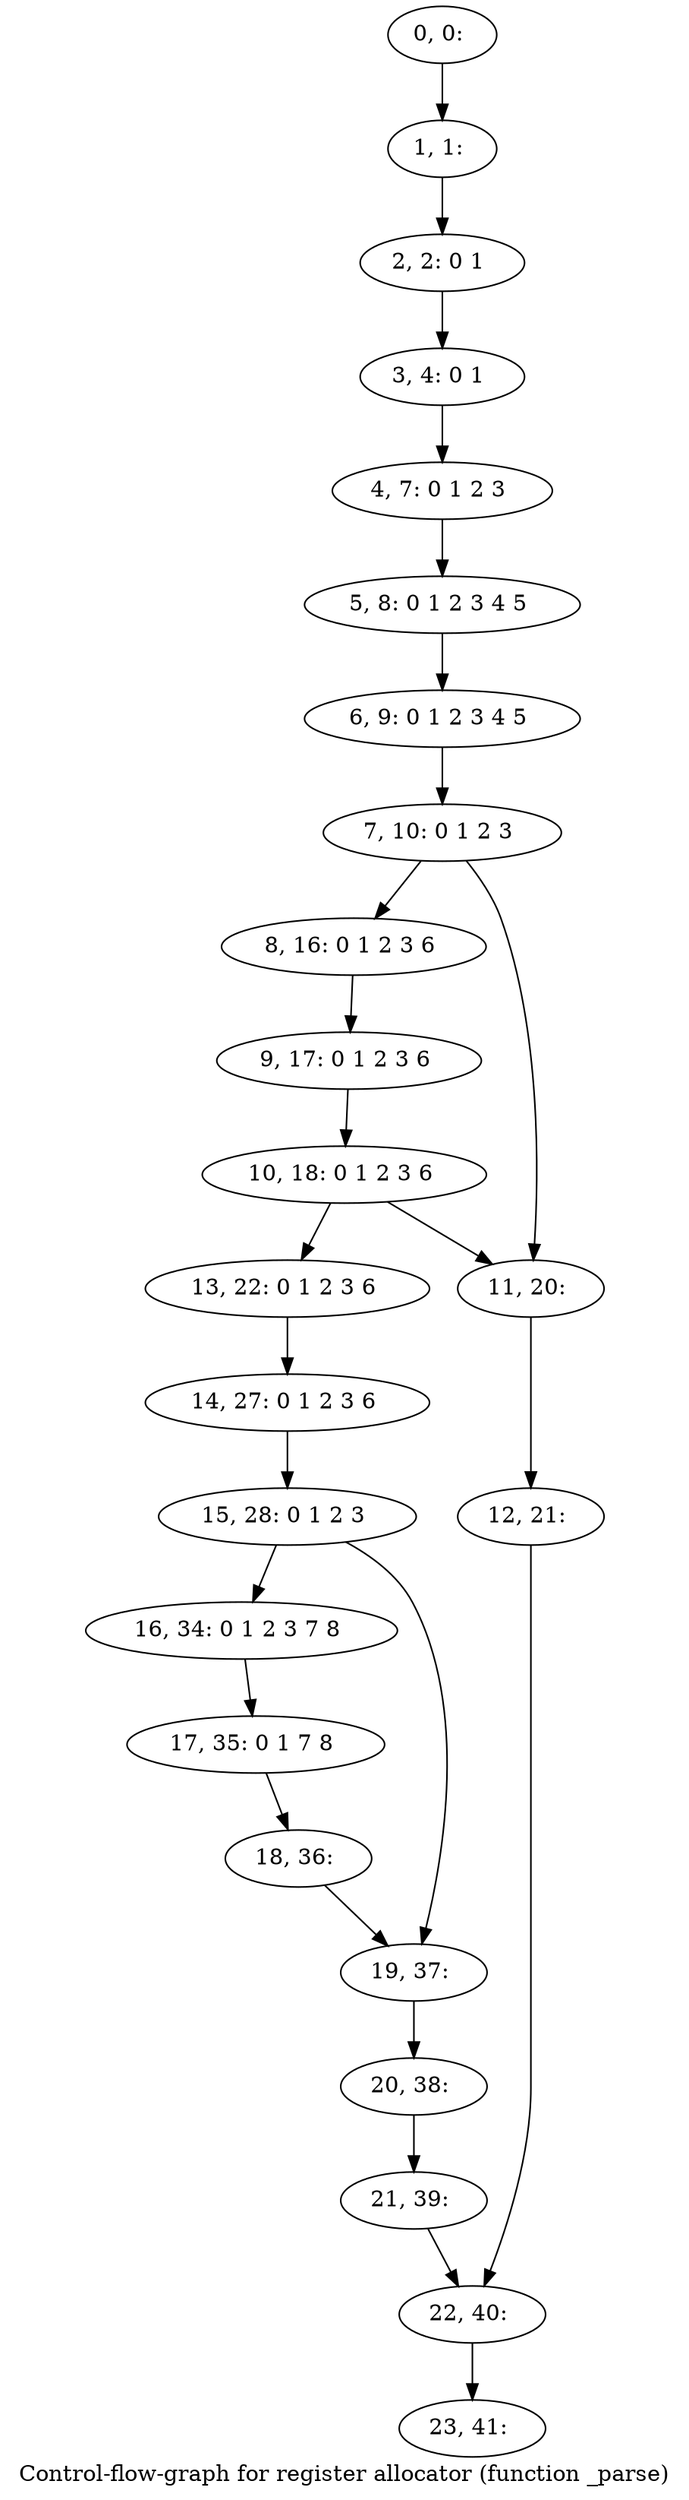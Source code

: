 digraph G {
graph [label="Control-flow-graph for register allocator (function _parse)"]
0[label="0, 0: "];
1[label="1, 1: "];
2[label="2, 2: 0 1 "];
3[label="3, 4: 0 1 "];
4[label="4, 7: 0 1 2 3 "];
5[label="5, 8: 0 1 2 3 4 5 "];
6[label="6, 9: 0 1 2 3 4 5 "];
7[label="7, 10: 0 1 2 3 "];
8[label="8, 16: 0 1 2 3 6 "];
9[label="9, 17: 0 1 2 3 6 "];
10[label="10, 18: 0 1 2 3 6 "];
11[label="11, 20: "];
12[label="12, 21: "];
13[label="13, 22: 0 1 2 3 6 "];
14[label="14, 27: 0 1 2 3 6 "];
15[label="15, 28: 0 1 2 3 "];
16[label="16, 34: 0 1 2 3 7 8 "];
17[label="17, 35: 0 1 7 8 "];
18[label="18, 36: "];
19[label="19, 37: "];
20[label="20, 38: "];
21[label="21, 39: "];
22[label="22, 40: "];
23[label="23, 41: "];
0->1 ;
1->2 ;
2->3 ;
3->4 ;
4->5 ;
5->6 ;
6->7 ;
7->8 ;
7->11 ;
8->9 ;
9->10 ;
10->11 ;
10->13 ;
11->12 ;
12->22 ;
13->14 ;
14->15 ;
15->16 ;
15->19 ;
16->17 ;
17->18 ;
18->19 ;
19->20 ;
20->21 ;
21->22 ;
22->23 ;
}
